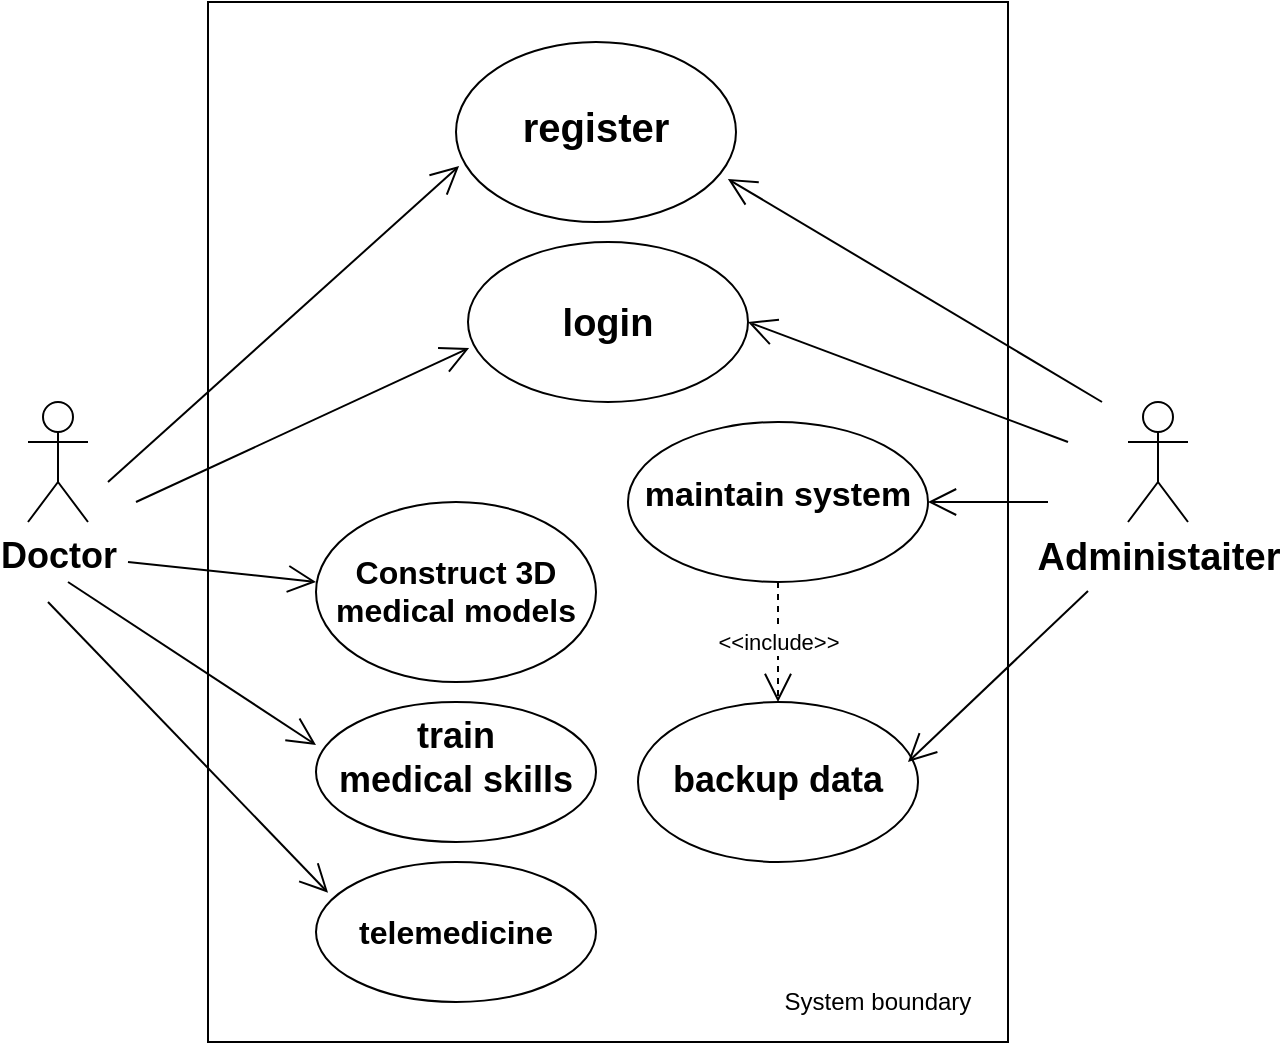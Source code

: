 <mxfile version="15.3.0" type="github"><diagram id="IKTnQqFtLfWjOVM5KkCs" name="Page-1"><mxGraphModel dx="1550" dy="835" grid="1" gridSize="10" guides="1" tooltips="1" connect="1" arrows="1" fold="1" page="1" pageScale="1" pageWidth="827" pageHeight="1169" math="0" shadow="0"><root><mxCell id="0"/><mxCell id="1" parent="0"/><mxCell id="PxKvnaStJWQL-dz4j-eh-23" value="" style="rounded=0;whiteSpace=wrap;html=1;verticalAlign=top;" vertex="1" parent="1"><mxGeometry x="220" y="40" width="400" height="520" as="geometry"/></mxCell><mxCell id="PxKvnaStJWQL-dz4j-eh-1" value="&lt;b&gt;&lt;font style=&quot;font-size: 18px&quot;&gt;Doctor&lt;/font&gt;&lt;/b&gt;" style="shape=umlActor;verticalLabelPosition=bottom;verticalAlign=top;html=1;" vertex="1" parent="1"><mxGeometry x="130" y="240" width="30" height="60" as="geometry"/></mxCell><mxCell id="PxKvnaStJWQL-dz4j-eh-2" value="&lt;b&gt;&lt;font style=&quot;font-size: 19px&quot;&gt;Administaiter&lt;/font&gt;&lt;/b&gt;" style="shape=umlActor;verticalLabelPosition=bottom;verticalAlign=top;html=1;" vertex="1" parent="1"><mxGeometry x="680" y="240" width="30" height="60" as="geometry"/></mxCell><mxCell id="PxKvnaStJWQL-dz4j-eh-4" value="&lt;b style=&quot;font-size: 20px&quot;&gt;&lt;font style=&quot;font-size: 20px&quot;&gt;&lt;br&gt;register&lt;/font&gt;&lt;/b&gt;" style="ellipse;whiteSpace=wrap;html=1;verticalAlign=top;" vertex="1" parent="1"><mxGeometry x="344" y="60" width="140" height="90" as="geometry"/></mxCell><mxCell id="PxKvnaStJWQL-dz4j-eh-5" value="&lt;b style=&quot;font-size: 16px&quot;&gt;&lt;br&gt;telemedicine&lt;/b&gt;" style="ellipse;whiteSpace=wrap;html=1;verticalAlign=top;" vertex="1" parent="1"><mxGeometry x="274" y="470" width="140" height="70" as="geometry"/></mxCell><mxCell id="PxKvnaStJWQL-dz4j-eh-6" value="&lt;b&gt;&lt;font style=&quot;font-size: 16px&quot;&gt;&lt;br&gt;Construct 3D medical models&lt;/font&gt;&lt;/b&gt;" style="ellipse;whiteSpace=wrap;html=1;verticalAlign=top;" vertex="1" parent="1"><mxGeometry x="274" y="290" width="140" height="90" as="geometry"/></mxCell><mxCell id="PxKvnaStJWQL-dz4j-eh-8" value="&lt;b style=&quot;font-size: 19px&quot;&gt;&lt;br&gt;login&lt;/b&gt;" style="ellipse;whiteSpace=wrap;html=1;verticalAlign=top;" vertex="1" parent="1"><mxGeometry x="350" y="160" width="140" height="80" as="geometry"/></mxCell><mxCell id="PxKvnaStJWQL-dz4j-eh-9" value="&lt;b&gt;&lt;font style=&quot;font-size: 18px&quot;&gt;train &lt;br&gt;medical skills&lt;/font&gt;&lt;/b&gt;" style="ellipse;whiteSpace=wrap;html=1;verticalAlign=top;" vertex="1" parent="1"><mxGeometry x="274" y="390" width="140" height="70" as="geometry"/></mxCell><mxCell id="PxKvnaStJWQL-dz4j-eh-10" value="" style="endArrow=open;endFill=1;endSize=12;html=1;entryX=0.011;entryY=0.689;entryDx=0;entryDy=0;entryPerimeter=0;" edge="1" parent="1" target="PxKvnaStJWQL-dz4j-eh-4"><mxGeometry width="160" relative="1" as="geometry"><mxPoint x="170" y="280" as="sourcePoint"/><mxPoint x="330" y="280" as="targetPoint"/></mxGeometry></mxCell><mxCell id="PxKvnaStJWQL-dz4j-eh-11" value="" style="endArrow=open;endFill=1;endSize=12;html=1;entryX=0.004;entryY=0.663;entryDx=0;entryDy=0;entryPerimeter=0;" edge="1" parent="1" target="PxKvnaStJWQL-dz4j-eh-8"><mxGeometry width="160" relative="1" as="geometry"><mxPoint x="184" y="290" as="sourcePoint"/><mxPoint x="344" y="290" as="targetPoint"/></mxGeometry></mxCell><mxCell id="PxKvnaStJWQL-dz4j-eh-12" value="" style="endArrow=open;endFill=1;endSize=12;html=1;entryX=0;entryY=0.444;entryDx=0;entryDy=0;entryPerimeter=0;" edge="1" parent="1" target="PxKvnaStJWQL-dz4j-eh-6"><mxGeometry width="160" relative="1" as="geometry"><mxPoint x="180" y="320" as="sourcePoint"/><mxPoint x="220" y="350" as="targetPoint"/></mxGeometry></mxCell><mxCell id="PxKvnaStJWQL-dz4j-eh-13" value="" style="endArrow=open;endFill=1;endSize=12;html=1;entryX=0;entryY=0.307;entryDx=0;entryDy=0;entryPerimeter=0;" edge="1" parent="1" target="PxKvnaStJWQL-dz4j-eh-9"><mxGeometry width="160" relative="1" as="geometry"><mxPoint x="150" y="330" as="sourcePoint"/><mxPoint x="310" y="340" as="targetPoint"/></mxGeometry></mxCell><mxCell id="PxKvnaStJWQL-dz4j-eh-14" value="" style="endArrow=open;endFill=1;endSize=12;html=1;entryX=0.043;entryY=0.219;entryDx=0;entryDy=0;entryPerimeter=0;" edge="1" parent="1" target="PxKvnaStJWQL-dz4j-eh-5"><mxGeometry width="160" relative="1" as="geometry"><mxPoint x="140" y="340" as="sourcePoint"/><mxPoint x="300" y="340" as="targetPoint"/></mxGeometry></mxCell><mxCell id="PxKvnaStJWQL-dz4j-eh-15" value="" style="endArrow=open;endFill=1;endSize=12;html=1;entryX=0.971;entryY=0.761;entryDx=0;entryDy=0;entryPerimeter=0;" edge="1" parent="1" target="PxKvnaStJWQL-dz4j-eh-4"><mxGeometry width="160" relative="1" as="geometry"><mxPoint x="667" y="240" as="sourcePoint"/><mxPoint x="827" y="240" as="targetPoint"/></mxGeometry></mxCell><mxCell id="PxKvnaStJWQL-dz4j-eh-16" value="" style="endArrow=open;endFill=1;endSize=12;html=1;entryX=1;entryY=0.5;entryDx=0;entryDy=0;" edge="1" parent="1" target="PxKvnaStJWQL-dz4j-eh-8"><mxGeometry width="160" relative="1" as="geometry"><mxPoint x="650" y="260" as="sourcePoint"/><mxPoint x="810" y="260" as="targetPoint"/></mxGeometry></mxCell><mxCell id="PxKvnaStJWQL-dz4j-eh-17" value="&lt;b style=&quot;font-size: 17px&quot;&gt;&lt;br&gt;maintain system&lt;/b&gt;" style="ellipse;whiteSpace=wrap;html=1;verticalAlign=top;" vertex="1" parent="1"><mxGeometry x="430" y="250" width="150" height="80" as="geometry"/></mxCell><mxCell id="PxKvnaStJWQL-dz4j-eh-18" value="&lt;b style=&quot;font-size: 18px&quot;&gt;&lt;br&gt;backup data&lt;/b&gt;" style="ellipse;whiteSpace=wrap;html=1;verticalAlign=top;" vertex="1" parent="1"><mxGeometry x="435" y="390" width="140" height="80" as="geometry"/></mxCell><mxCell id="PxKvnaStJWQL-dz4j-eh-19" value="" style="endArrow=open;endFill=1;endSize=12;html=1;entryX=1;entryY=0.5;entryDx=0;entryDy=0;" edge="1" parent="1" target="PxKvnaStJWQL-dz4j-eh-17"><mxGeometry width="160" relative="1" as="geometry"><mxPoint x="640" y="290" as="sourcePoint"/><mxPoint x="610" y="300" as="targetPoint"/></mxGeometry></mxCell><mxCell id="PxKvnaStJWQL-dz4j-eh-20" value="" style="endArrow=open;endFill=1;endSize=12;html=1;" edge="1" parent="1"><mxGeometry width="160" relative="1" as="geometry"><mxPoint x="660" y="334.5" as="sourcePoint"/><mxPoint x="570" y="420" as="targetPoint"/></mxGeometry></mxCell><mxCell id="PxKvnaStJWQL-dz4j-eh-21" value="&amp;lt;&amp;lt;include&amp;gt;&amp;gt;" style="endArrow=open;endSize=12;dashed=1;html=1;entryX=0.5;entryY=0;entryDx=0;entryDy=0;exitX=0.5;exitY=1;exitDx=0;exitDy=0;" edge="1" parent="1" source="PxKvnaStJWQL-dz4j-eh-17" target="PxKvnaStJWQL-dz4j-eh-18"><mxGeometry width="160" relative="1" as="geometry"><mxPoint x="530" y="340" as="sourcePoint"/><mxPoint x="690" y="340" as="targetPoint"/></mxGeometry></mxCell><mxCell id="PxKvnaStJWQL-dz4j-eh-24" value="System boundary" style="text;html=1;strokeColor=none;fillColor=none;align=center;verticalAlign=middle;whiteSpace=wrap;rounded=0;" vertex="1" parent="1"><mxGeometry x="490" y="530" width="130" height="20" as="geometry"/></mxCell></root></mxGraphModel></diagram></mxfile>
